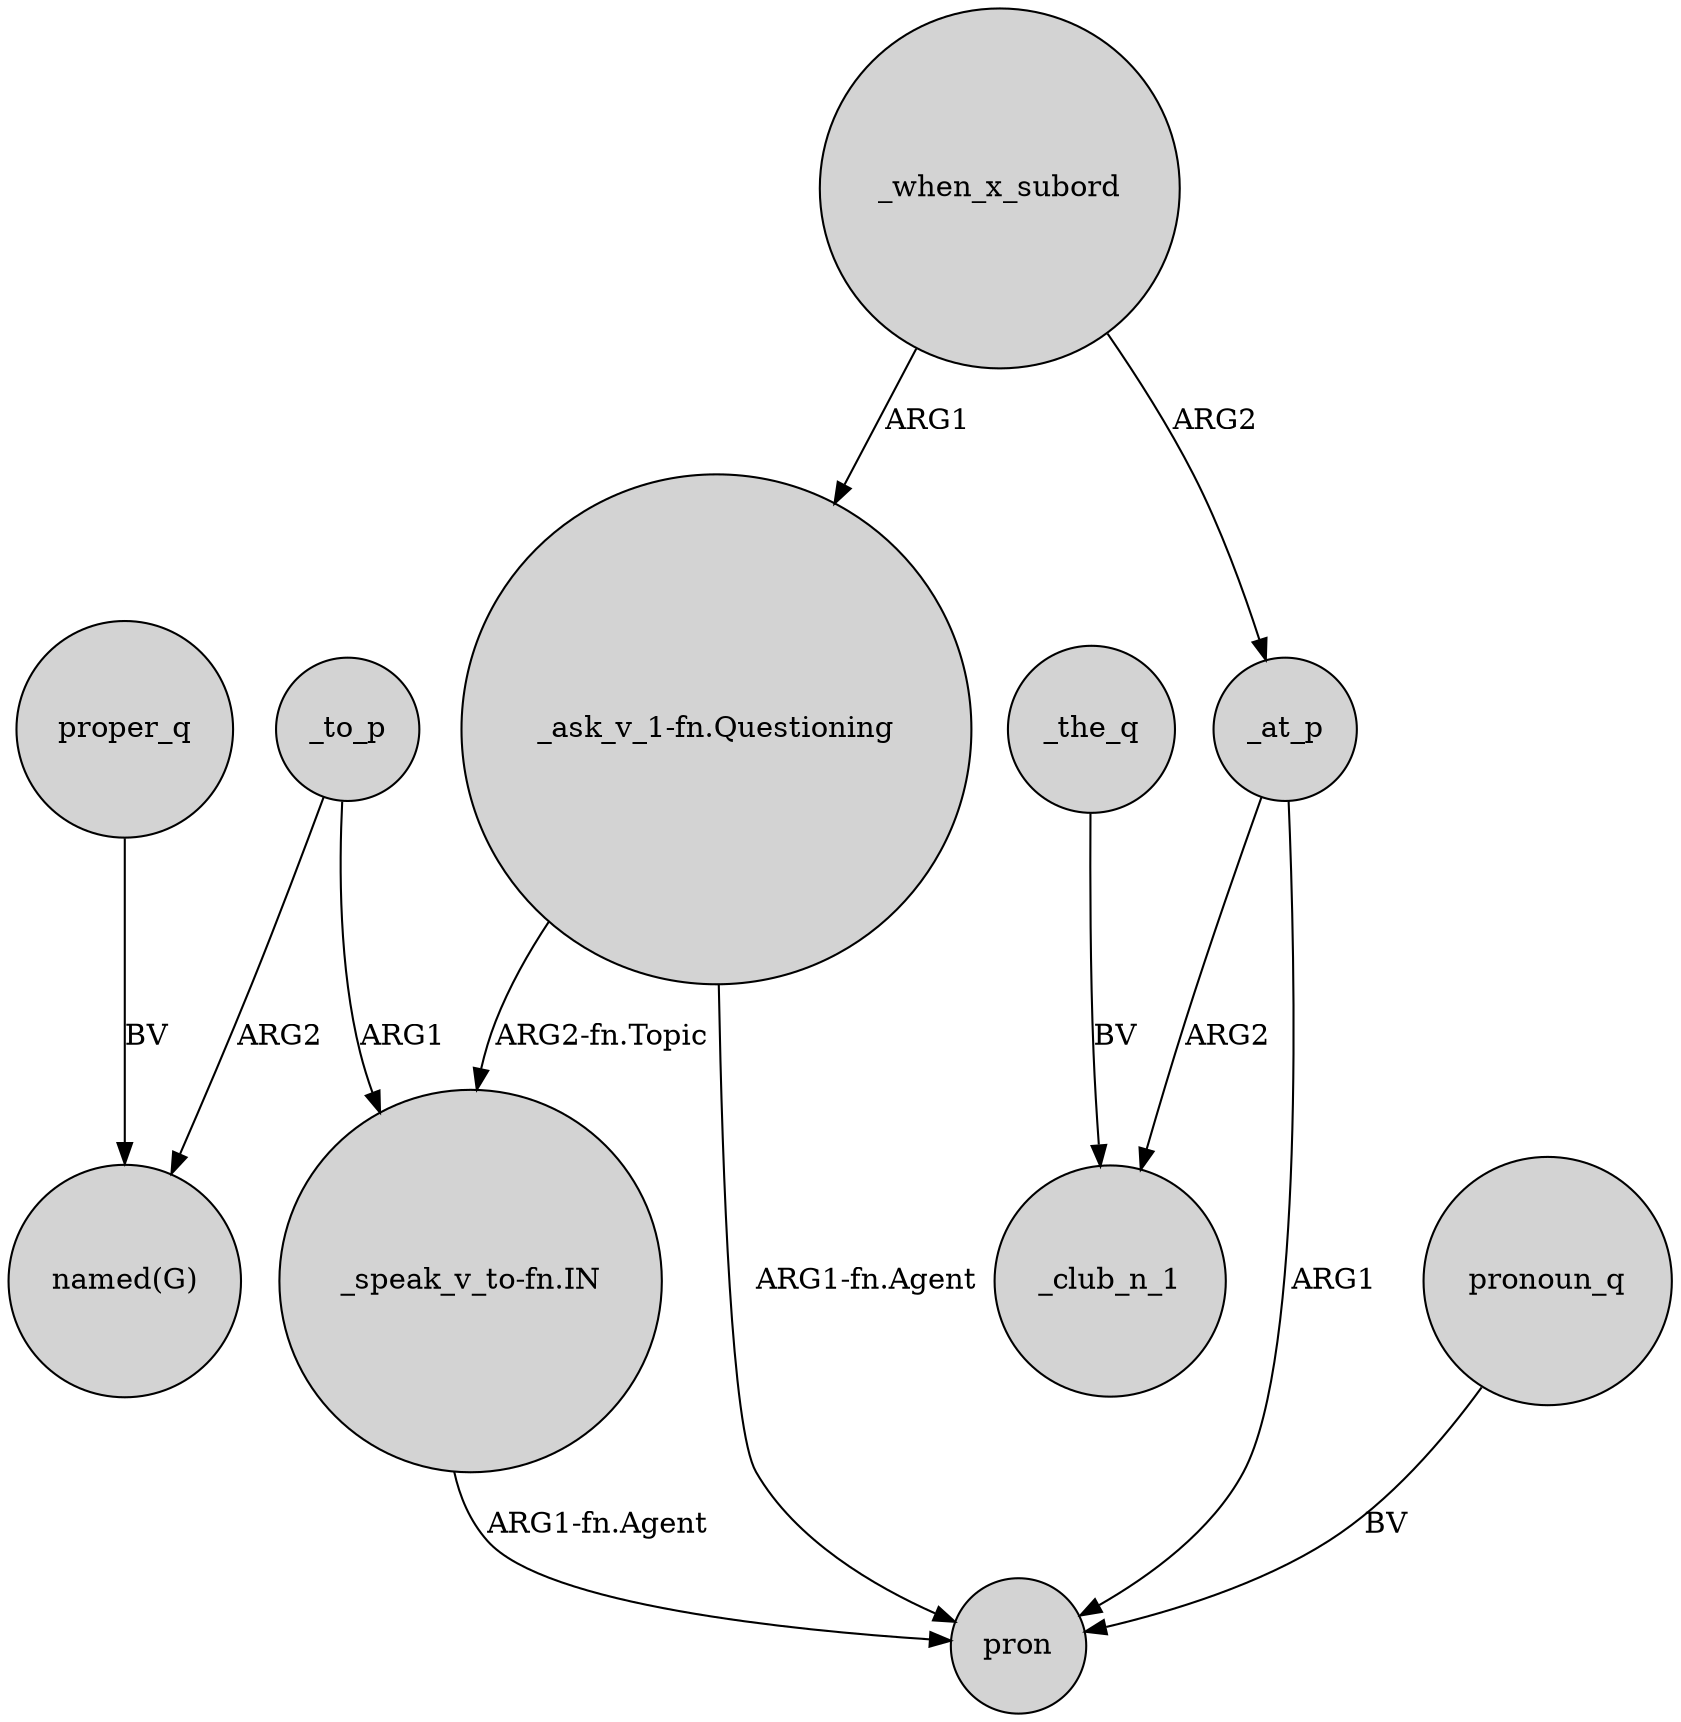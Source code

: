 digraph {
	node [shape=circle style=filled]
	proper_q -> "named(G)" [label=BV]
	_the_q -> _club_n_1 [label=BV]
	_when_x_subord -> "_ask_v_1-fn.Questioning" [label=ARG1]
	_at_p -> _club_n_1 [label=ARG2]
	"_ask_v_1-fn.Questioning" -> pron [label="ARG1-fn.Agent"]
	_to_p -> "_speak_v_to-fn.IN" [label=ARG1]
	_at_p -> pron [label=ARG1]
	_when_x_subord -> _at_p [label=ARG2]
	_to_p -> "named(G)" [label=ARG2]
	"_ask_v_1-fn.Questioning" -> "_speak_v_to-fn.IN" [label="ARG2-fn.Topic"]
	"_speak_v_to-fn.IN" -> pron [label="ARG1-fn.Agent"]
	pronoun_q -> pron [label=BV]
}
